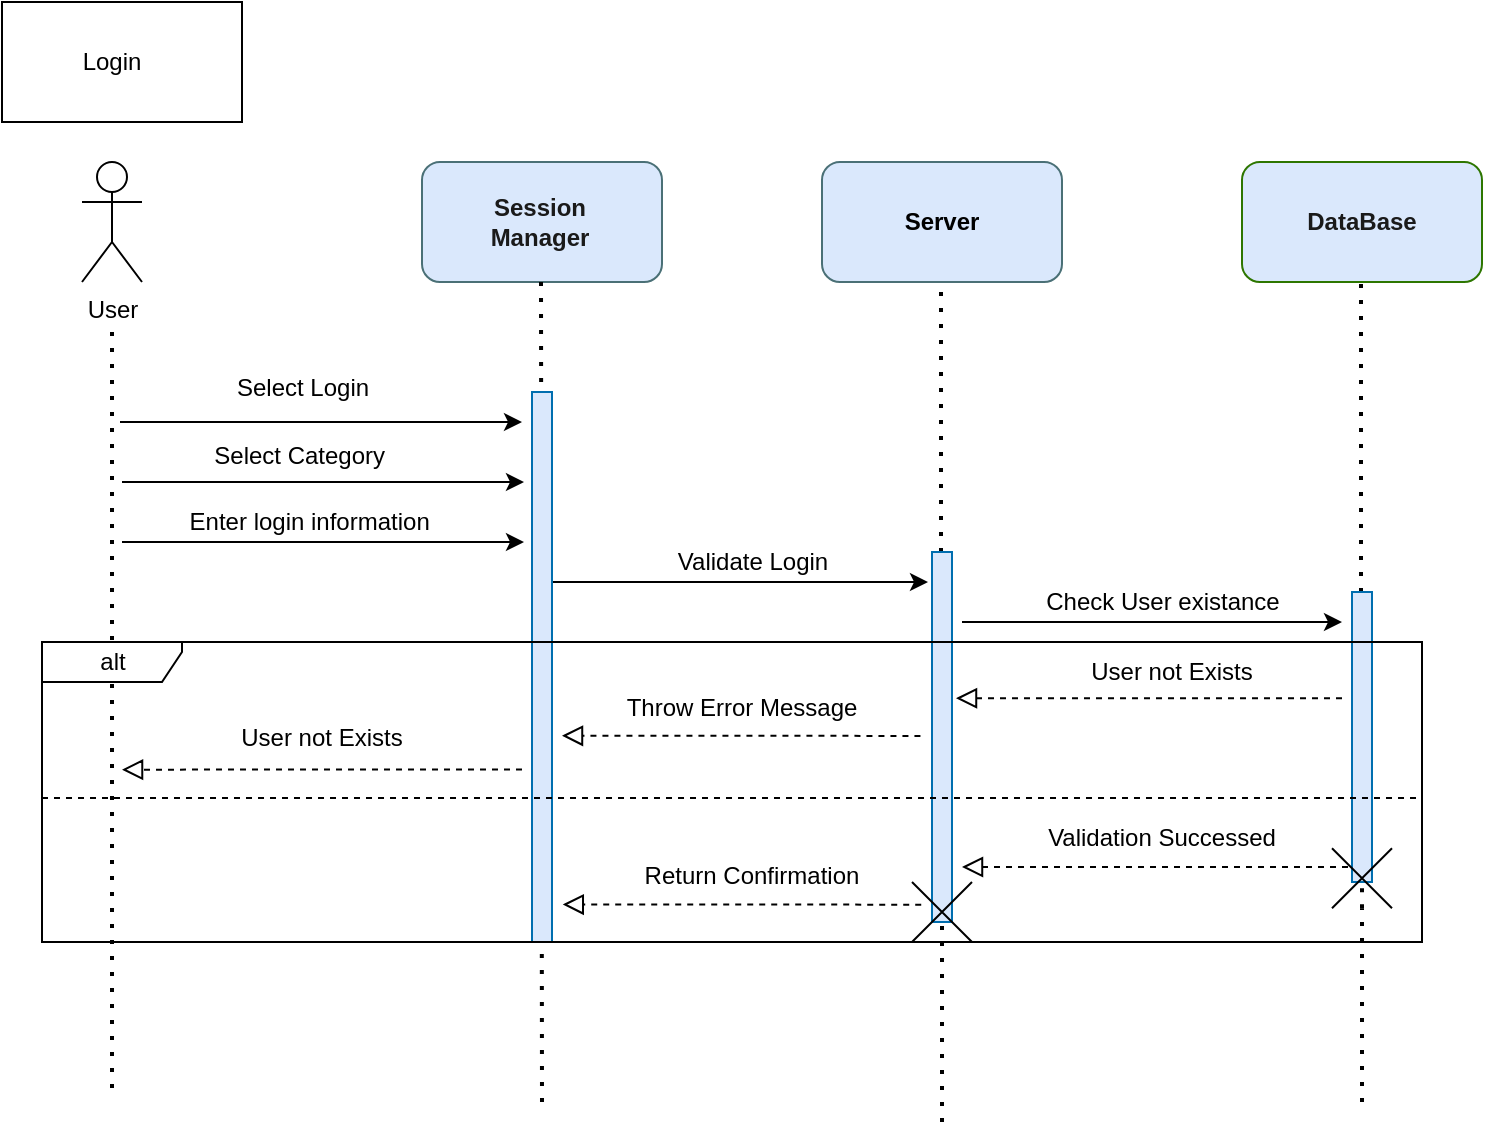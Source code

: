 <mxfile>
    <diagram id="X0GI2tXwIkmjLNF-ENzu" name="Page-1">
        <mxGraphModel dx="498" dy="492" grid="1" gridSize="10" guides="1" tooltips="1" connect="1" arrows="1" fold="1" page="1" pageScale="1" pageWidth="850" pageHeight="1100" math="0" shadow="0">
            <root>
                <mxCell id="0"/>
                <mxCell id="1" parent="0"/>
                <mxCell id="2" value="User" style="shape=umlActor;verticalLabelPosition=bottom;verticalAlign=top;html=1;outlineConnect=0;" parent="1" vertex="1">
                    <mxGeometry x="80" y="120" width="30" height="60" as="geometry"/>
                </mxCell>
                <mxCell id="3" value="" style="endArrow=none;dashed=1;html=1;dashPattern=1 3;strokeWidth=2;entryX=0.5;entryY=1.333;entryDx=0;entryDy=0;entryPerimeter=0;" parent="1" edge="1">
                    <mxGeometry width="50" height="50" relative="1" as="geometry">
                        <mxPoint x="95" y="583" as="sourcePoint"/>
                        <mxPoint x="95" y="202.98" as="targetPoint"/>
                        <Array as="points"/>
                    </mxGeometry>
                </mxCell>
                <mxCell id="4" value="" style="endArrow=classic;html=1;" parent="1" edge="1">
                    <mxGeometry width="50" height="50" relative="1" as="geometry">
                        <mxPoint x="99" y="250" as="sourcePoint"/>
                        <mxPoint x="300" y="250" as="targetPoint"/>
                        <Array as="points"/>
                    </mxGeometry>
                </mxCell>
                <mxCell id="5" value="" style="rounded=0;whiteSpace=wrap;html=1;" parent="1" vertex="1">
                    <mxGeometry x="40" y="40" width="120" height="60" as="geometry"/>
                </mxCell>
                <mxCell id="6" value="Login" style="text;html=1;strokeColor=none;fillColor=none;align=center;verticalAlign=middle;whiteSpace=wrap;rounded=0;" parent="1" vertex="1">
                    <mxGeometry x="65" y="55" width="60" height="30" as="geometry"/>
                </mxCell>
                <mxCell id="7" value="" style="rounded=1;whiteSpace=wrap;html=1;fillColor=#DAE8FC;fontColor=#ffffff;strokeColor=#4A7076;" parent="1" vertex="1">
                    <mxGeometry x="250" y="120" width="120" height="60" as="geometry"/>
                </mxCell>
                <mxCell id="9" value="&lt;font color=&quot;#1a1a1a&quot;&gt;&lt;b&gt;DataBase&lt;/b&gt;&lt;/font&gt;" style="rounded=1;whiteSpace=wrap;html=1;fillColor=#DAE8FC;fontColor=#ffffff;strokeColor=#2D7600;" parent="1" vertex="1">
                    <mxGeometry x="660" y="120" width="120" height="60" as="geometry"/>
                </mxCell>
                <mxCell id="10" value="&lt;font color=&quot;#1a1a1a&quot;&gt;&lt;b&gt;Session Manager&lt;/b&gt;&lt;/font&gt;" style="text;html=1;align=center;verticalAlign=middle;whiteSpace=wrap;rounded=0;" parent="1" vertex="1">
                    <mxGeometry x="264" y="135" width="90" height="30" as="geometry"/>
                </mxCell>
                <mxCell id="12" value="" style="endArrow=none;dashed=1;html=1;dashPattern=1 3;strokeWidth=2;" parent="1" edge="1">
                    <mxGeometry width="50" height="50" relative="1" as="geometry">
                        <mxPoint x="310" y="590" as="sourcePoint"/>
                        <mxPoint x="309.5" y="180" as="targetPoint"/>
                        <Array as="points"/>
                    </mxGeometry>
                </mxCell>
                <mxCell id="13" value="" style="endArrow=none;dashed=1;html=1;dashPattern=1 3;strokeWidth=2;startArrow=none;" parent="1" source="31" edge="1">
                    <mxGeometry width="50" height="50" relative="1" as="geometry">
                        <mxPoint x="510" y="690" as="sourcePoint"/>
                        <mxPoint x="509.5" y="180" as="targetPoint"/>
                        <Array as="points"/>
                    </mxGeometry>
                </mxCell>
                <mxCell id="14" value="" style="endArrow=none;dashed=1;html=1;dashPattern=1 3;strokeWidth=2;startArrow=none;" parent="1" source="34" edge="1">
                    <mxGeometry width="50" height="50" relative="1" as="geometry">
                        <mxPoint x="720" y="640" as="sourcePoint"/>
                        <mxPoint x="719.5" y="180" as="targetPoint"/>
                        <Array as="points"/>
                    </mxGeometry>
                </mxCell>
                <mxCell id="15" value="" style="endArrow=classic;html=1;" parent="1" edge="1">
                    <mxGeometry width="50" height="50" relative="1" as="geometry">
                        <mxPoint x="100" y="280" as="sourcePoint"/>
                        <mxPoint x="301" y="280" as="targetPoint"/>
                        <Array as="points"/>
                    </mxGeometry>
                </mxCell>
                <mxCell id="16" value="" style="endArrow=classic;html=1;" parent="1" edge="1">
                    <mxGeometry width="50" height="50" relative="1" as="geometry">
                        <mxPoint x="100" y="310" as="sourcePoint"/>
                        <mxPoint x="301" y="310" as="targetPoint"/>
                        <Array as="points"/>
                    </mxGeometry>
                </mxCell>
                <mxCell id="17" value="Select Login" style="text;html=1;align=center;verticalAlign=middle;resizable=0;points=[];autosize=1;strokeColor=none;fillColor=none;" parent="1" vertex="1">
                    <mxGeometry x="145" y="218" width="90" height="30" as="geometry"/>
                </mxCell>
                <mxCell id="19" value="Select Category&amp;nbsp;" style="text;html=1;align=center;verticalAlign=middle;resizable=0;points=[];autosize=1;strokeColor=none;fillColor=none;" parent="1" vertex="1">
                    <mxGeometry x="135" y="252" width="110" height="30" as="geometry"/>
                </mxCell>
                <mxCell id="20" value="Enter login information&amp;nbsp;" style="text;html=1;align=center;verticalAlign=middle;resizable=0;points=[];autosize=1;strokeColor=none;fillColor=none;" parent="1" vertex="1">
                    <mxGeometry x="120" y="285" width="150" height="30" as="geometry"/>
                </mxCell>
                <mxCell id="21" value="" style="endArrow=classic;html=1;" parent="1" edge="1">
                    <mxGeometry width="50" height="50" relative="1" as="geometry">
                        <mxPoint x="313" y="330" as="sourcePoint"/>
                        <mxPoint x="503" y="330" as="targetPoint"/>
                        <Array as="points"/>
                    </mxGeometry>
                </mxCell>
                <mxCell id="22" value="Validate Login" style="text;html=1;align=center;verticalAlign=middle;resizable=0;points=[];autosize=1;strokeColor=none;fillColor=none;" parent="1" vertex="1">
                    <mxGeometry x="365" y="305" width="100" height="30" as="geometry"/>
                </mxCell>
                <mxCell id="23" value="" style="endArrow=classic;html=1;" parent="1" edge="1">
                    <mxGeometry width="50" height="50" relative="1" as="geometry">
                        <mxPoint x="520" y="350" as="sourcePoint"/>
                        <mxPoint x="710" y="350" as="targetPoint"/>
                        <Array as="points"/>
                    </mxGeometry>
                </mxCell>
                <mxCell id="24" value="Check User existance" style="text;html=1;align=center;verticalAlign=middle;resizable=0;points=[];autosize=1;strokeColor=none;fillColor=none;" parent="1" vertex="1">
                    <mxGeometry x="550" y="325" width="140" height="30" as="geometry"/>
                </mxCell>
                <mxCell id="29" value="" style="html=1;points=[];perimeter=orthogonalPerimeter;fillColor=#DAE8FC;fontColor=#ffffff;strokeColor=#006EAF;" parent="1" vertex="1">
                    <mxGeometry x="305" y="235" width="10" height="275" as="geometry"/>
                </mxCell>
                <mxCell id="32" value="" style="endArrow=none;dashed=1;html=1;dashPattern=1 3;strokeWidth=2;" parent="1" target="31" edge="1">
                    <mxGeometry width="50" height="50" relative="1" as="geometry">
                        <mxPoint x="510" y="600" as="sourcePoint"/>
                        <mxPoint x="509.5" y="180" as="targetPoint"/>
                        <Array as="points"/>
                    </mxGeometry>
                </mxCell>
                <mxCell id="31" value="" style="html=1;points=[];perimeter=orthogonalPerimeter;fillColor=#DAE8FC;fontColor=#ffffff;strokeColor=#006EAF;" parent="1" vertex="1">
                    <mxGeometry x="505" y="315" width="10" height="185" as="geometry"/>
                </mxCell>
                <mxCell id="35" value="" style="endArrow=none;dashed=1;html=1;dashPattern=1 3;strokeWidth=2;startArrow=none;" parent="1" source="53" target="34" edge="1">
                    <mxGeometry width="50" height="50" relative="1" as="geometry">
                        <mxPoint x="720" y="590" as="sourcePoint"/>
                        <mxPoint x="719.5" y="180" as="targetPoint"/>
                        <Array as="points"/>
                    </mxGeometry>
                </mxCell>
                <mxCell id="34" value="" style="html=1;points=[];perimeter=orthogonalPerimeter;fillColor=#DAE8FC;fontColor=#ffffff;strokeColor=#006EAF;" parent="1" vertex="1">
                    <mxGeometry x="715" y="335" width="10" height="145" as="geometry"/>
                </mxCell>
                <mxCell id="36" value="alt" style="shape=umlFrame;tabWidth=110;tabHeight=30;tabPosition=left;html=1;boundedLbl=1;labelInHeader=1;width=70;height=20;" parent="1" vertex="1">
                    <mxGeometry x="60" y="360" width="690" height="150" as="geometry"/>
                </mxCell>
                <mxCell id="38" value="" style="line;strokeWidth=1;dashed=1;labelPosition=center;verticalLabelPosition=bottom;align=left;verticalAlign=top;spacingLeft=20;spacingTop=15;" parent="36" vertex="1">
                    <mxGeometry y="75" width="690" height="6.0" as="geometry"/>
                </mxCell>
                <mxCell id="39" value="" style="endArrow=block;startArrow=none;endFill=0;startFill=0;endSize=8;html=1;verticalAlign=bottom;dashed=1;labelBackgroundColor=none;" parent="36" edge="1">
                    <mxGeometry width="160" relative="1" as="geometry">
                        <mxPoint x="650" y="28.125" as="sourcePoint"/>
                        <mxPoint x="457" y="28.125" as="targetPoint"/>
                    </mxGeometry>
                </mxCell>
                <mxCell id="40" value="User not Exists" style="text;html=1;strokeColor=none;fillColor=none;align=center;verticalAlign=middle;whiteSpace=wrap;rounded=0;" parent="36" vertex="1">
                    <mxGeometry x="520" y="0.938" width="90" height="28.125" as="geometry"/>
                </mxCell>
                <mxCell id="41" value="" style="endArrow=block;startArrow=none;endFill=0;startFill=0;endSize=8;html=1;verticalAlign=bottom;dashed=1;labelBackgroundColor=none;exitX=0.638;exitY=0.313;exitDx=0;exitDy=0;exitPerimeter=0;" parent="36" edge="1">
                    <mxGeometry width="160" relative="1" as="geometry">
                        <mxPoint x="439.22" y="46.95" as="sourcePoint"/>
                        <mxPoint x="260" y="46.875" as="targetPoint"/>
                    </mxGeometry>
                </mxCell>
                <mxCell id="42" value="Throw Error Message" style="text;html=1;strokeColor=none;fillColor=none;align=center;verticalAlign=middle;whiteSpace=wrap;rounded=0;" parent="36" vertex="1">
                    <mxGeometry x="290" y="18.75" width="120" height="28.125" as="geometry"/>
                </mxCell>
                <mxCell id="46" value="" style="endArrow=block;startArrow=none;endFill=0;startFill=0;endSize=8;html=1;verticalAlign=bottom;dashed=1;labelBackgroundColor=none;entryX=0.058;entryY=0.438;entryDx=0;entryDy=0;entryPerimeter=0;" parent="36" edge="1">
                    <mxGeometry width="160" relative="1" as="geometry">
                        <mxPoint x="240" y="63.75" as="sourcePoint"/>
                        <mxPoint x="40.02" y="63.825" as="targetPoint"/>
                    </mxGeometry>
                </mxCell>
                <mxCell id="47" value="User not Exists" style="text;html=1;strokeColor=none;fillColor=none;align=center;verticalAlign=middle;whiteSpace=wrap;rounded=0;" parent="36" vertex="1">
                    <mxGeometry x="90" y="33.75" width="100" height="28.125" as="geometry"/>
                </mxCell>
                <mxCell id="49" value="" style="endArrow=block;startArrow=none;endFill=0;startFill=0;endSize=8;html=1;verticalAlign=bottom;dashed=1;labelBackgroundColor=none;" parent="36" edge="1">
                    <mxGeometry width="160" relative="1" as="geometry">
                        <mxPoint x="653" y="112.5" as="sourcePoint"/>
                        <mxPoint x="460.0" y="112.5" as="targetPoint"/>
                    </mxGeometry>
                </mxCell>
                <mxCell id="50" value="Validation Successed" style="text;html=1;strokeColor=none;fillColor=none;align=center;verticalAlign=middle;whiteSpace=wrap;rounded=0;" parent="36" vertex="1">
                    <mxGeometry x="500" y="83.812" width="120" height="28.125" as="geometry"/>
                </mxCell>
                <mxCell id="51" value="" style="endArrow=block;startArrow=none;endFill=0;startFill=0;endSize=8;html=1;verticalAlign=bottom;dashed=1;labelBackgroundColor=none;exitX=0.638;exitY=0.313;exitDx=0;exitDy=0;exitPerimeter=0;" parent="36" edge="1">
                    <mxGeometry width="160" relative="1" as="geometry">
                        <mxPoint x="439.61" y="131.325" as="sourcePoint"/>
                        <mxPoint x="260.39" y="131.25" as="targetPoint"/>
                    </mxGeometry>
                </mxCell>
                <mxCell id="52" value="Return Confirmation" style="text;html=1;strokeColor=none;fillColor=none;align=center;verticalAlign=middle;whiteSpace=wrap;rounded=0;" parent="36" vertex="1">
                    <mxGeometry x="300" y="103.125" width="110" height="28.125" as="geometry"/>
                </mxCell>
                <mxCell id="55" value="" style="shape=umlDestroy;" parent="36" vertex="1">
                    <mxGeometry x="435" y="120" width="30" height="30" as="geometry"/>
                </mxCell>
                <mxCell id="54" value="" style="endArrow=none;dashed=1;html=1;dashPattern=1 3;strokeWidth=2;" parent="1" target="53" edge="1">
                    <mxGeometry width="50" height="50" relative="1" as="geometry">
                        <mxPoint x="720" y="590" as="sourcePoint"/>
                        <mxPoint x="720" y="480" as="targetPoint"/>
                        <Array as="points"/>
                    </mxGeometry>
                </mxCell>
                <mxCell id="53" value="" style="shape=umlDestroy;" parent="1" vertex="1">
                    <mxGeometry x="705" y="463.13" width="30" height="30" as="geometry"/>
                </mxCell>
                <mxCell id="57" value="&lt;font color=&quot;#000000&quot;&gt;&lt;b&gt;Server&lt;/b&gt;&lt;/font&gt;" style="rounded=1;whiteSpace=wrap;html=1;fillColor=#DAE8FC;fontColor=#ffffff;strokeColor=#4A7076;" vertex="1" parent="1">
                    <mxGeometry x="450" y="120" width="120" height="60" as="geometry"/>
                </mxCell>
            </root>
        </mxGraphModel>
    </diagram>
</mxfile>